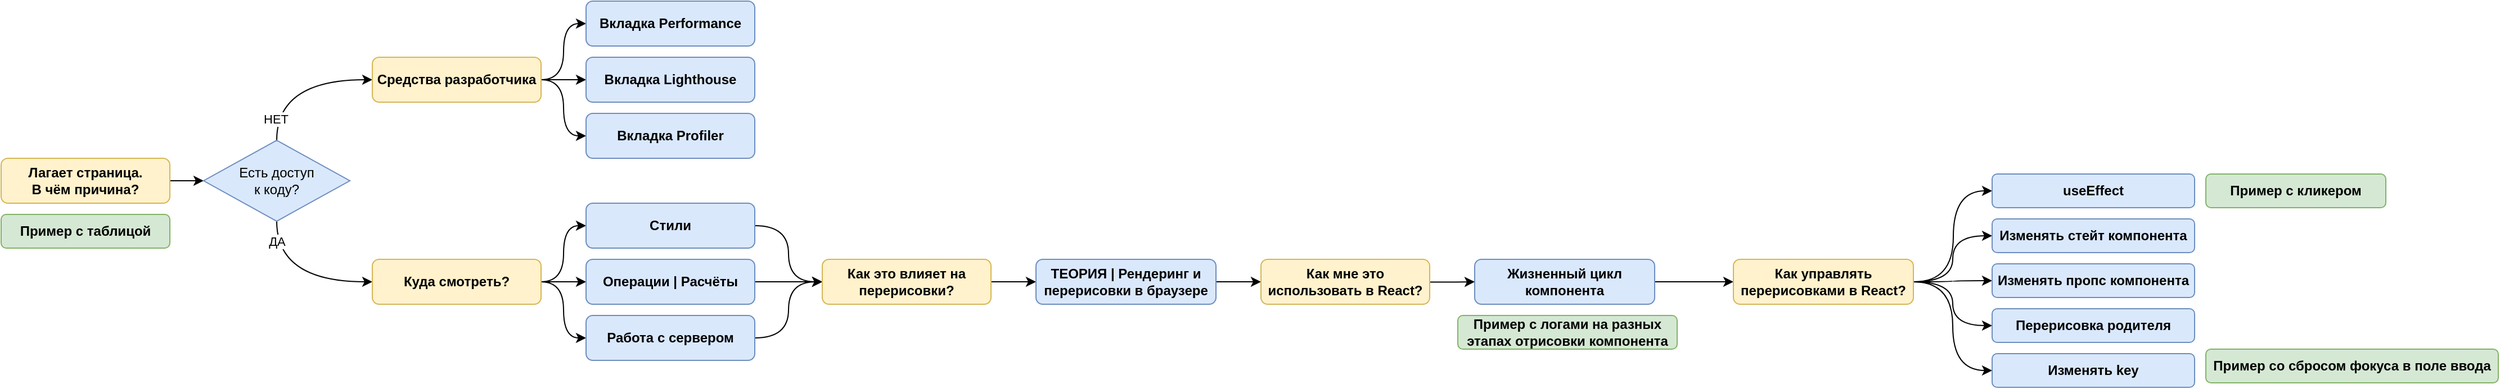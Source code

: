 <mxfile version="24.7.13">
  <diagram name="Перерисовки" id="aHLp7eU2ZAAW9AkC9iS3">
    <mxGraphModel dx="667" dy="368" grid="1" gridSize="10" guides="1" tooltips="1" connect="1" arrows="1" fold="1" page="1" pageScale="1" pageWidth="827" pageHeight="1169" math="0" shadow="0">
      <root>
        <mxCell id="0" />
        <mxCell id="1" parent="0" />
        <mxCell id="n97WEuA_4rRA8sXiVIRi-5" style="edgeStyle=orthogonalEdgeStyle;rounded=0;orthogonalLoop=1;jettySize=auto;html=1;entryX=0;entryY=0.5;entryDx=0;entryDy=0;" edge="1" parent="1" source="n97WEuA_4rRA8sXiVIRi-1" target="n97WEuA_4rRA8sXiVIRi-4">
          <mxGeometry relative="1" as="geometry" />
        </mxCell>
        <mxCell id="n97WEuA_4rRA8sXiVIRi-1" value="Лагает страница.&lt;br&gt;В чём причина?" style="rounded=1;whiteSpace=wrap;html=1;fillColor=#fff2cc;strokeColor=#d6b656;fontStyle=1" vertex="1" parent="1">
          <mxGeometry x="470" y="380" width="150" height="40" as="geometry" />
        </mxCell>
        <mxCell id="n97WEuA_4rRA8sXiVIRi-2" value="Пример с таблицой" style="rounded=1;whiteSpace=wrap;html=1;fillColor=#d5e8d4;strokeColor=#82b366;fontStyle=1" vertex="1" parent="1">
          <mxGeometry x="470" y="430" width="150" height="30" as="geometry" />
        </mxCell>
        <mxCell id="n97WEuA_4rRA8sXiVIRi-7" style="edgeStyle=orthogonalEdgeStyle;rounded=0;orthogonalLoop=1;jettySize=auto;html=1;entryX=0;entryY=0.5;entryDx=0;entryDy=0;exitX=0.5;exitY=0;exitDx=0;exitDy=0;strokeColor=default;align=center;verticalAlign=middle;fontFamily=Helvetica;fontSize=11;fontColor=default;labelBackgroundColor=default;endArrow=classic;curved=1;" edge="1" parent="1" source="n97WEuA_4rRA8sXiVIRi-4" target="n97WEuA_4rRA8sXiVIRi-6">
          <mxGeometry relative="1" as="geometry" />
        </mxCell>
        <mxCell id="n97WEuA_4rRA8sXiVIRi-8" value="НЕТ" style="edgeLabel;html=1;align=center;verticalAlign=middle;resizable=0;points=[];rounded=0;strokeColor=default;fontFamily=Helvetica;fontSize=11;fontColor=default;labelBackgroundColor=default;" vertex="1" connectable="0" parent="n97WEuA_4rRA8sXiVIRi-7">
          <mxGeometry x="-0.727" y="1" relative="1" as="geometry">
            <mxPoint as="offset" />
          </mxGeometry>
        </mxCell>
        <mxCell id="n97WEuA_4rRA8sXiVIRi-14" style="edgeStyle=orthogonalEdgeStyle;shape=connector;curved=1;rounded=0;orthogonalLoop=1;jettySize=auto;html=1;entryX=0;entryY=0.5;entryDx=0;entryDy=0;strokeColor=default;align=center;verticalAlign=middle;fontFamily=Helvetica;fontSize=11;fontColor=default;labelBackgroundColor=default;endArrow=classic;exitX=0.5;exitY=1;exitDx=0;exitDy=0;" edge="1" parent="1" source="n97WEuA_4rRA8sXiVIRi-4" target="n97WEuA_4rRA8sXiVIRi-13">
          <mxGeometry relative="1" as="geometry" />
        </mxCell>
        <mxCell id="n97WEuA_4rRA8sXiVIRi-17" value="ДА" style="edgeLabel;html=1;align=center;verticalAlign=middle;resizable=0;points=[];fontFamily=Helvetica;fontSize=11;fontColor=default;labelBackgroundColor=default;" vertex="1" connectable="0" parent="n97WEuA_4rRA8sXiVIRi-14">
          <mxGeometry x="-0.706" y="9" relative="1" as="geometry">
            <mxPoint x="-9" y="-3" as="offset" />
          </mxGeometry>
        </mxCell>
        <mxCell id="n97WEuA_4rRA8sXiVIRi-4" value="Есть доступ&lt;br&gt;к коду?" style="rhombus;whiteSpace=wrap;html=1;fillColor=#dae8fc;strokeColor=#6c8ebf;" vertex="1" parent="1">
          <mxGeometry x="650" y="364" width="130" height="72" as="geometry" />
        </mxCell>
        <mxCell id="n97WEuA_4rRA8sXiVIRi-11" style="edgeStyle=orthogonalEdgeStyle;rounded=0;orthogonalLoop=1;jettySize=auto;html=1;entryX=0;entryY=0.5;entryDx=0;entryDy=0;curved=1;" edge="1" parent="1" source="n97WEuA_4rRA8sXiVIRi-6" target="n97WEuA_4rRA8sXiVIRi-9">
          <mxGeometry relative="1" as="geometry" />
        </mxCell>
        <mxCell id="n97WEuA_4rRA8sXiVIRi-12" style="edgeStyle=orthogonalEdgeStyle;shape=connector;curved=1;rounded=0;orthogonalLoop=1;jettySize=auto;html=1;entryX=0;entryY=0.5;entryDx=0;entryDy=0;strokeColor=default;align=center;verticalAlign=middle;fontFamily=Helvetica;fontSize=11;fontColor=default;labelBackgroundColor=default;endArrow=classic;" edge="1" parent="1" source="n97WEuA_4rRA8sXiVIRi-6" target="n97WEuA_4rRA8sXiVIRi-10">
          <mxGeometry relative="1" as="geometry" />
        </mxCell>
        <mxCell id="n97WEuA_4rRA8sXiVIRi-42" style="edgeStyle=orthogonalEdgeStyle;shape=connector;curved=1;rounded=0;orthogonalLoop=1;jettySize=auto;html=1;entryX=0;entryY=0.5;entryDx=0;entryDy=0;strokeColor=default;align=center;verticalAlign=middle;fontFamily=Helvetica;fontSize=11;fontColor=default;labelBackgroundColor=default;endArrow=classic;" edge="1" parent="1" source="n97WEuA_4rRA8sXiVIRi-6" target="n97WEuA_4rRA8sXiVIRi-41">
          <mxGeometry relative="1" as="geometry" />
        </mxCell>
        <mxCell id="n97WEuA_4rRA8sXiVIRi-6" value="Средства разработчика" style="rounded=1;whiteSpace=wrap;html=1;fillColor=#fff2cc;strokeColor=#d6b656;fontStyle=1" vertex="1" parent="1">
          <mxGeometry x="800" y="290" width="150" height="40" as="geometry" />
        </mxCell>
        <mxCell id="n97WEuA_4rRA8sXiVIRi-9" value="Вкладка&lt;span style=&quot;color: rgba(0, 0, 0, 0); font-family: monospace; font-size: 0px; font-weight: 400; text-align: start; text-wrap: nowrap;&quot;&gt;%3CmxGraphModel%3E%3Croot%3E%3CmxCell%20id%3D%220%22%2F%3E%3CmxCell%20id%3D%221%22%20parent%3D%220%22%2F%3E%3CmxCell%20id%3D%222%22%20value%3D%22%D0%A1%D1%80%D0%B5%D0%B4%D1%81%D1%82%D0%B2%D0%B0%20%D1%80%D0%B0%D0%B7%D1%80%D0%B0%D0%B1%D0%BE%D1%82%D1%87%D0%B8%D0%BA%D0%B0%22%20style%3D%22rounded%3D1%3BwhiteSpace%3Dwrap%3Bhtml%3D1%3BfillColor%3D%23fff2cc%3BstrokeColor%3D%23d6b656%3BfontStyle%3D1%22%20vertex%3D%221%22%20parent%3D%221%22%3E%3CmxGeometry%20x%3D%22800%22%20y%3D%22300%22%20width%3D%22150%22%20height%3D%2240%22%20as%3D%22geometry%22%2F%3E%3C%2FmxCell%3E%3C%2Froot%3E%3C%2FmxGraphModel%3E&lt;/span&gt;&amp;nbsp;Performance" style="rounded=1;whiteSpace=wrap;html=1;fillColor=#dae8fc;strokeColor=#6c8ebf;fontStyle=1" vertex="1" parent="1">
          <mxGeometry x="990" y="240" width="150" height="40" as="geometry" />
        </mxCell>
        <mxCell id="n97WEuA_4rRA8sXiVIRi-10" value="Вкладка&lt;span style=&quot;color: rgba(0, 0, 0, 0); font-family: monospace; font-size: 0px; font-weight: 400; text-align: start; text-wrap: nowrap;&quot;&gt;%3CmxGraphModel%3E%3Croot%3E%3CmxCell%20id%3D%220%22%2F%3E%3CmxCell%20id%3D%221%22%20parent%3D%220%22%2F%3E%3CmxCell%20id%3D%222%22%20value%3D%22%D0%A1%D1%80%D0%B5%D0%B4%D1%81%D1%82%D0%B2%D0%B0%20%D1%80%D0%B0%D0%B7%D1%80%D0%B0%D0%B1%D0%BE%D1%82%D1%87%D0%B8%D0%BA%D0%B0%22%20style%3D%22rounded%3D1%3BwhiteSpace%3Dwrap%3Bhtml%3D1%3BfillColor%3D%23fff2cc%3BstrokeColor%3D%23d6b656%3BfontStyle%3D1%22%20vertex%3D%221%22%20parent%3D%221%22%3E%3CmxGeometry%20x%3D%22800%22%20y%3D%22300%22%20width%3D%22150%22%20height%3D%2240%22%20as%3D%22geometry%22%2F%3E%3C%2FmxCell%3E%3C%2Froot%3E%3C%2FmxGraphModel%3E&lt;/span&gt;&amp;nbsp;Lighthouse" style="rounded=1;whiteSpace=wrap;html=1;fillColor=#dae8fc;strokeColor=#6c8ebf;fontStyle=1" vertex="1" parent="1">
          <mxGeometry x="990" y="290" width="150" height="40" as="geometry" />
        </mxCell>
        <mxCell id="n97WEuA_4rRA8sXiVIRi-21" style="edgeStyle=orthogonalEdgeStyle;shape=connector;curved=1;rounded=0;orthogonalLoop=1;jettySize=auto;html=1;entryX=0;entryY=0.5;entryDx=0;entryDy=0;strokeColor=default;align=center;verticalAlign=middle;fontFamily=Helvetica;fontSize=11;fontColor=default;labelBackgroundColor=default;endArrow=classic;" edge="1" parent="1" source="n97WEuA_4rRA8sXiVIRi-13" target="n97WEuA_4rRA8sXiVIRi-18">
          <mxGeometry relative="1" as="geometry" />
        </mxCell>
        <mxCell id="n97WEuA_4rRA8sXiVIRi-22" style="edgeStyle=orthogonalEdgeStyle;shape=connector;curved=1;rounded=0;orthogonalLoop=1;jettySize=auto;html=1;strokeColor=default;align=center;verticalAlign=middle;fontFamily=Helvetica;fontSize=11;fontColor=default;labelBackgroundColor=default;endArrow=classic;" edge="1" parent="1" source="n97WEuA_4rRA8sXiVIRi-13" target="n97WEuA_4rRA8sXiVIRi-19">
          <mxGeometry relative="1" as="geometry" />
        </mxCell>
        <mxCell id="n97WEuA_4rRA8sXiVIRi-23" style="edgeStyle=orthogonalEdgeStyle;shape=connector;curved=1;rounded=0;orthogonalLoop=1;jettySize=auto;html=1;entryX=0;entryY=0.5;entryDx=0;entryDy=0;strokeColor=default;align=center;verticalAlign=middle;fontFamily=Helvetica;fontSize=11;fontColor=default;labelBackgroundColor=default;endArrow=classic;" edge="1" parent="1" source="n97WEuA_4rRA8sXiVIRi-13" target="n97WEuA_4rRA8sXiVIRi-20">
          <mxGeometry relative="1" as="geometry" />
        </mxCell>
        <mxCell id="n97WEuA_4rRA8sXiVIRi-13" value="Куда смотреть?" style="rounded=1;whiteSpace=wrap;html=1;fillColor=#fff2cc;strokeColor=#d6b656;fontStyle=1" vertex="1" parent="1">
          <mxGeometry x="800" y="470" width="150" height="40" as="geometry" />
        </mxCell>
        <mxCell id="n97WEuA_4rRA8sXiVIRi-25" style="edgeStyle=orthogonalEdgeStyle;shape=connector;curved=1;rounded=0;orthogonalLoop=1;jettySize=auto;html=1;entryX=0;entryY=0.5;entryDx=0;entryDy=0;strokeColor=default;align=center;verticalAlign=middle;fontFamily=Helvetica;fontSize=11;fontColor=default;labelBackgroundColor=default;endArrow=classic;" edge="1" parent="1" source="n97WEuA_4rRA8sXiVIRi-18" target="n97WEuA_4rRA8sXiVIRi-24">
          <mxGeometry relative="1" as="geometry" />
        </mxCell>
        <mxCell id="n97WEuA_4rRA8sXiVIRi-18" value="Стили" style="rounded=1;whiteSpace=wrap;html=1;fillColor=#dae8fc;strokeColor=#6c8ebf;fontStyle=1" vertex="1" parent="1">
          <mxGeometry x="990" y="420" width="150" height="40" as="geometry" />
        </mxCell>
        <mxCell id="n97WEuA_4rRA8sXiVIRi-26" style="edgeStyle=orthogonalEdgeStyle;shape=connector;curved=1;rounded=0;orthogonalLoop=1;jettySize=auto;html=1;strokeColor=default;align=center;verticalAlign=middle;fontFamily=Helvetica;fontSize=11;fontColor=default;labelBackgroundColor=default;endArrow=classic;" edge="1" parent="1" source="n97WEuA_4rRA8sXiVIRi-19" target="n97WEuA_4rRA8sXiVIRi-24">
          <mxGeometry relative="1" as="geometry" />
        </mxCell>
        <mxCell id="n97WEuA_4rRA8sXiVIRi-19" value="Операции | Расчёты" style="rounded=1;whiteSpace=wrap;html=1;fillColor=#dae8fc;strokeColor=#6c8ebf;fontStyle=1" vertex="1" parent="1">
          <mxGeometry x="990" y="470" width="150" height="40" as="geometry" />
        </mxCell>
        <mxCell id="n97WEuA_4rRA8sXiVIRi-27" style="edgeStyle=orthogonalEdgeStyle;shape=connector;curved=1;rounded=0;orthogonalLoop=1;jettySize=auto;html=1;entryX=0;entryY=0.5;entryDx=0;entryDy=0;strokeColor=default;align=center;verticalAlign=middle;fontFamily=Helvetica;fontSize=11;fontColor=default;labelBackgroundColor=default;endArrow=classic;" edge="1" parent="1" source="n97WEuA_4rRA8sXiVIRi-20" target="n97WEuA_4rRA8sXiVIRi-24">
          <mxGeometry relative="1" as="geometry" />
        </mxCell>
        <mxCell id="n97WEuA_4rRA8sXiVIRi-20" value="Работа с сервером" style="rounded=1;whiteSpace=wrap;html=1;fillColor=#dae8fc;strokeColor=#6c8ebf;fontStyle=1" vertex="1" parent="1">
          <mxGeometry x="990" y="520" width="150" height="40" as="geometry" />
        </mxCell>
        <mxCell id="n97WEuA_4rRA8sXiVIRi-29" style="edgeStyle=orthogonalEdgeStyle;shape=connector;curved=1;rounded=0;orthogonalLoop=1;jettySize=auto;html=1;entryX=0;entryY=0.5;entryDx=0;entryDy=0;strokeColor=default;align=center;verticalAlign=middle;fontFamily=Helvetica;fontSize=11;fontColor=default;labelBackgroundColor=default;endArrow=classic;" edge="1" parent="1" source="n97WEuA_4rRA8sXiVIRi-24" target="n97WEuA_4rRA8sXiVIRi-28">
          <mxGeometry relative="1" as="geometry" />
        </mxCell>
        <mxCell id="n97WEuA_4rRA8sXiVIRi-24" value="Как это влияет на перерисовки?" style="rounded=1;whiteSpace=wrap;html=1;fillColor=#fff2cc;strokeColor=#d6b656;fontStyle=1" vertex="1" parent="1">
          <mxGeometry x="1200" y="470" width="150" height="40" as="geometry" />
        </mxCell>
        <mxCell id="n97WEuA_4rRA8sXiVIRi-32" style="edgeStyle=orthogonalEdgeStyle;shape=connector;curved=1;rounded=0;orthogonalLoop=1;jettySize=auto;html=1;entryX=0;entryY=0.5;entryDx=0;entryDy=0;strokeColor=default;align=center;verticalAlign=middle;fontFamily=Helvetica;fontSize=11;fontColor=default;labelBackgroundColor=default;endArrow=classic;" edge="1" parent="1" source="n97WEuA_4rRA8sXiVIRi-28" target="n97WEuA_4rRA8sXiVIRi-31">
          <mxGeometry relative="1" as="geometry" />
        </mxCell>
        <mxCell id="n97WEuA_4rRA8sXiVIRi-28" value="ТЕОРИЯ | Рендеринг и перерисовки в браузере" style="rounded=1;whiteSpace=wrap;html=1;fillColor=#dae8fc;strokeColor=#6c8ebf;fontStyle=1" vertex="1" parent="1">
          <mxGeometry x="1390" y="470" width="160" height="40" as="geometry" />
        </mxCell>
        <mxCell id="n97WEuA_4rRA8sXiVIRi-36" style="edgeStyle=orthogonalEdgeStyle;shape=connector;curved=1;rounded=0;orthogonalLoop=1;jettySize=auto;html=1;strokeColor=default;align=center;verticalAlign=middle;fontFamily=Helvetica;fontSize=11;fontColor=default;labelBackgroundColor=default;endArrow=classic;" edge="1" parent="1" source="n97WEuA_4rRA8sXiVIRi-30">
          <mxGeometry relative="1" as="geometry">
            <mxPoint x="2010" y="490" as="targetPoint" />
          </mxGeometry>
        </mxCell>
        <mxCell id="n97WEuA_4rRA8sXiVIRi-30" value="Жизненный цикл компонента" style="rounded=1;whiteSpace=wrap;html=1;fillColor=#dae8fc;strokeColor=#6c8ebf;fontStyle=1" vertex="1" parent="1">
          <mxGeometry x="1780" y="470" width="160" height="40" as="geometry" />
        </mxCell>
        <mxCell id="n97WEuA_4rRA8sXiVIRi-33" style="edgeStyle=orthogonalEdgeStyle;shape=connector;curved=1;rounded=0;orthogonalLoop=1;jettySize=auto;html=1;entryX=0;entryY=0.5;entryDx=0;entryDy=0;strokeColor=default;align=center;verticalAlign=middle;fontFamily=Helvetica;fontSize=11;fontColor=default;labelBackgroundColor=default;endArrow=classic;" edge="1" parent="1" target="n97WEuA_4rRA8sXiVIRi-30">
          <mxGeometry relative="1" as="geometry">
            <mxPoint x="1720" y="490" as="sourcePoint" />
          </mxGeometry>
        </mxCell>
        <mxCell id="n97WEuA_4rRA8sXiVIRi-31" value="Как мне это использовать в React?" style="rounded=1;whiteSpace=wrap;html=1;fillColor=#fff2cc;strokeColor=#d6b656;fontStyle=1" vertex="1" parent="1">
          <mxGeometry x="1590" y="470" width="150" height="40" as="geometry" />
        </mxCell>
        <mxCell id="n97WEuA_4rRA8sXiVIRi-34" value="Пример с логами на разных этапах отрисовки компонента" style="rounded=1;whiteSpace=wrap;html=1;fillColor=#d5e8d4;strokeColor=#82b366;fontStyle=1" vertex="1" parent="1">
          <mxGeometry x="1765" y="520" width="195" height="30" as="geometry" />
        </mxCell>
        <mxCell id="n97WEuA_4rRA8sXiVIRi-38" style="edgeStyle=orthogonalEdgeStyle;shape=connector;curved=1;rounded=0;orthogonalLoop=1;jettySize=auto;html=1;entryX=0;entryY=0.5;entryDx=0;entryDy=0;strokeColor=default;align=center;verticalAlign=middle;fontFamily=Helvetica;fontSize=11;fontColor=default;labelBackgroundColor=default;endArrow=classic;" edge="1" parent="1" target="n97WEuA_4rRA8sXiVIRi-51">
          <mxGeometry relative="1" as="geometry">
            <mxPoint x="2170" y="490" as="sourcePoint" />
            <mxPoint x="2240" y="423" as="targetPoint" />
          </mxGeometry>
        </mxCell>
        <mxCell id="n97WEuA_4rRA8sXiVIRi-46" style="edgeStyle=orthogonalEdgeStyle;shape=connector;curved=1;rounded=0;orthogonalLoop=1;jettySize=auto;html=1;entryX=0;entryY=0.5;entryDx=0;entryDy=0;strokeColor=default;align=center;verticalAlign=middle;fontFamily=Helvetica;fontSize=11;fontColor=default;labelBackgroundColor=default;endArrow=classic;" edge="1" parent="1" source="n97WEuA_4rRA8sXiVIRi-35" target="n97WEuA_4rRA8sXiVIRi-40">
          <mxGeometry relative="1" as="geometry" />
        </mxCell>
        <mxCell id="n97WEuA_4rRA8sXiVIRi-47" style="edgeStyle=orthogonalEdgeStyle;shape=connector;curved=1;rounded=0;orthogonalLoop=1;jettySize=auto;html=1;entryX=0;entryY=0.5;entryDx=0;entryDy=0;strokeColor=default;align=center;verticalAlign=middle;fontFamily=Helvetica;fontSize=11;fontColor=default;labelBackgroundColor=default;endArrow=classic;" edge="1" parent="1" source="n97WEuA_4rRA8sXiVIRi-35" target="n97WEuA_4rRA8sXiVIRi-43">
          <mxGeometry relative="1" as="geometry" />
        </mxCell>
        <mxCell id="n97WEuA_4rRA8sXiVIRi-48" style="edgeStyle=orthogonalEdgeStyle;shape=connector;curved=1;rounded=0;orthogonalLoop=1;jettySize=auto;html=1;entryX=0;entryY=0.5;entryDx=0;entryDy=0;strokeColor=default;align=center;verticalAlign=middle;fontFamily=Helvetica;fontSize=11;fontColor=default;labelBackgroundColor=default;endArrow=classic;" edge="1" parent="1" source="n97WEuA_4rRA8sXiVIRi-35" target="n97WEuA_4rRA8sXiVIRi-44">
          <mxGeometry relative="1" as="geometry" />
        </mxCell>
        <mxCell id="n97WEuA_4rRA8sXiVIRi-49" style="edgeStyle=orthogonalEdgeStyle;shape=connector;curved=1;rounded=0;orthogonalLoop=1;jettySize=auto;html=1;entryX=0;entryY=0.5;entryDx=0;entryDy=0;strokeColor=default;align=center;verticalAlign=middle;fontFamily=Helvetica;fontSize=11;fontColor=default;labelBackgroundColor=default;endArrow=classic;" edge="1" parent="1" source="n97WEuA_4rRA8sXiVIRi-35" target="n97WEuA_4rRA8sXiVIRi-45">
          <mxGeometry relative="1" as="geometry" />
        </mxCell>
        <mxCell id="n97WEuA_4rRA8sXiVIRi-35" value="Как управлять перерисовками в React?" style="rounded=1;whiteSpace=wrap;html=1;fillColor=#fff2cc;strokeColor=#d6b656;fontStyle=1" vertex="1" parent="1">
          <mxGeometry x="2010" y="470" width="160" height="40" as="geometry" />
        </mxCell>
        <mxCell id="n97WEuA_4rRA8sXiVIRi-39" value="Пример с кликером" style="rounded=1;whiteSpace=wrap;html=1;fillColor=#d5e8d4;strokeColor=#82b366;fontStyle=1" vertex="1" parent="1">
          <mxGeometry x="2430" y="394" width="160" height="30" as="geometry" />
        </mxCell>
        <mxCell id="n97WEuA_4rRA8sXiVIRi-40" value="Изменять стейт компонента" style="rounded=1;whiteSpace=wrap;html=1;fillColor=#dae8fc;strokeColor=#6c8ebf;fontStyle=1" vertex="1" parent="1">
          <mxGeometry x="2240" y="434" width="180" height="30" as="geometry" />
        </mxCell>
        <mxCell id="n97WEuA_4rRA8sXiVIRi-41" value="Вкладка&lt;span style=&quot;color: rgba(0, 0, 0, 0); font-family: monospace; font-size: 0px; font-weight: 400; text-align: start; text-wrap: nowrap;&quot;&gt;%3CmxGraphModel%3E%3Croot%3E%3CmxCell%20id%3D%220%22%2F%3E%3CmxCell%20id%3D%221%22%20parent%3D%220%22%2F%3E%3CmxCell%20id%3D%222%22%20value%3D%22%D0%A1%D1%80%D0%B5%D0%B4%D1%81%D1%82%D0%B2%D0%B0%20%D1%80%D0%B0%D0%B7%D1%80%D0%B0%D0%B1%D0%BE%D1%82%D1%87%D0%B8%D0%BA%D0%B0%22%20style%3D%22rounded%3D1%3BwhiteSpace%3Dwrap%3Bhtml%3D1%3BfillColor%3D%23fff2cc%3BstrokeColor%3D%23d6b656%3BfontStyle%3D1%22%20vertex%3D%221%22%20parent%3D%221%22%3E%3CmxGeometry%20x%3D%22800%22%20y%3D%22300%22%20width%3D%22150%22%20height%3D%2240%22%20as%3D%22geometry%22%2F%3E%3C%2FmxCell%3E%3C%2Froot%3E%3C%2FmxGraphModel%3E&lt;/span&gt;&amp;nbsp;Profiler" style="rounded=1;whiteSpace=wrap;html=1;fillColor=#dae8fc;strokeColor=#6c8ebf;fontStyle=1" vertex="1" parent="1">
          <mxGeometry x="990" y="340" width="150" height="40" as="geometry" />
        </mxCell>
        <mxCell id="n97WEuA_4rRA8sXiVIRi-43" value="Изменять пропс компонента" style="rounded=1;whiteSpace=wrap;html=1;fillColor=#dae8fc;strokeColor=#6c8ebf;fontStyle=1" vertex="1" parent="1">
          <mxGeometry x="2240" y="474" width="180" height="30" as="geometry" />
        </mxCell>
        <mxCell id="n97WEuA_4rRA8sXiVIRi-44" value="Перерисовка родителя" style="rounded=1;whiteSpace=wrap;html=1;fillColor=#dae8fc;strokeColor=#6c8ebf;fontStyle=1" vertex="1" parent="1">
          <mxGeometry x="2240" y="514" width="180" height="30" as="geometry" />
        </mxCell>
        <mxCell id="n97WEuA_4rRA8sXiVIRi-45" value="Изменять key" style="rounded=1;whiteSpace=wrap;html=1;fillColor=#dae8fc;strokeColor=#6c8ebf;fontStyle=1" vertex="1" parent="1">
          <mxGeometry x="2240" y="554" width="180" height="30" as="geometry" />
        </mxCell>
        <mxCell id="n97WEuA_4rRA8sXiVIRi-51" value="useEffect" style="rounded=1;whiteSpace=wrap;html=1;fillColor=#dae8fc;strokeColor=#6c8ebf;fontStyle=1" vertex="1" parent="1">
          <mxGeometry x="2240" y="394" width="180" height="30" as="geometry" />
        </mxCell>
        <mxCell id="n97WEuA_4rRA8sXiVIRi-52" value="Пример со сбросом фокуса в поле ввода" style="rounded=1;whiteSpace=wrap;html=1;fillColor=#d5e8d4;strokeColor=#82b366;fontStyle=1" vertex="1" parent="1">
          <mxGeometry x="2430" y="550" width="260" height="30" as="geometry" />
        </mxCell>
      </root>
    </mxGraphModel>
  </diagram>
</mxfile>
